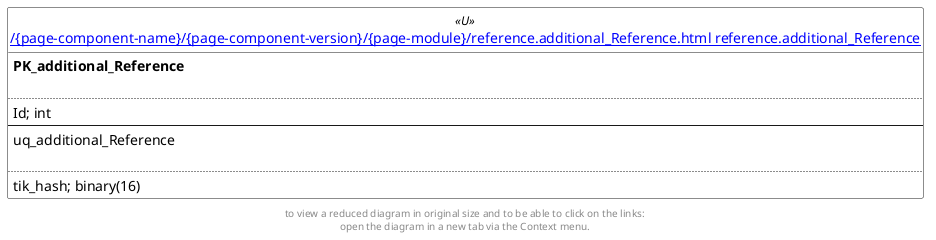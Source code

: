 @startuml
left to right direction
'top to bottom direction
hide circle
'avoide "." issues:
set namespaceSeparator none


skinparam class {
  BackgroundColor White
  BackgroundColor<<FN>> Yellow
  BackgroundColor<<FS>> Yellow
  BackgroundColor<<FT>> LightGray
  BackgroundColor<<IF>> Yellow
  BackgroundColor<<IS>> Yellow
  BackgroundColor<<P>> Aqua
  BackgroundColor<<PC>> Aqua
  BackgroundColor<<SN>> Yellow
  BackgroundColor<<SO>> SlateBlue
  BackgroundColor<<TF>> LightGray
  BackgroundColor<<TR>> Tomato
  BackgroundColor<<U>> White
  BackgroundColor<<V>> WhiteSmoke
  BackgroundColor<<X>> Aqua
}


entity "[[{site-url}/{page-component-name}/{page-component-version}/{page-module}/reference.additional_Reference.html reference.additional_Reference]]" as reference.additional_Reference << U >> {
**PK_additional_Reference**

..
Id; int
--
uq_additional_Reference

..
tik_hash; binary(16)
}


footer
to view a reduced diagram in original size and to be able to click on the links:
open the diagram in a new tab via the Context menu.
end footer

@enduml

